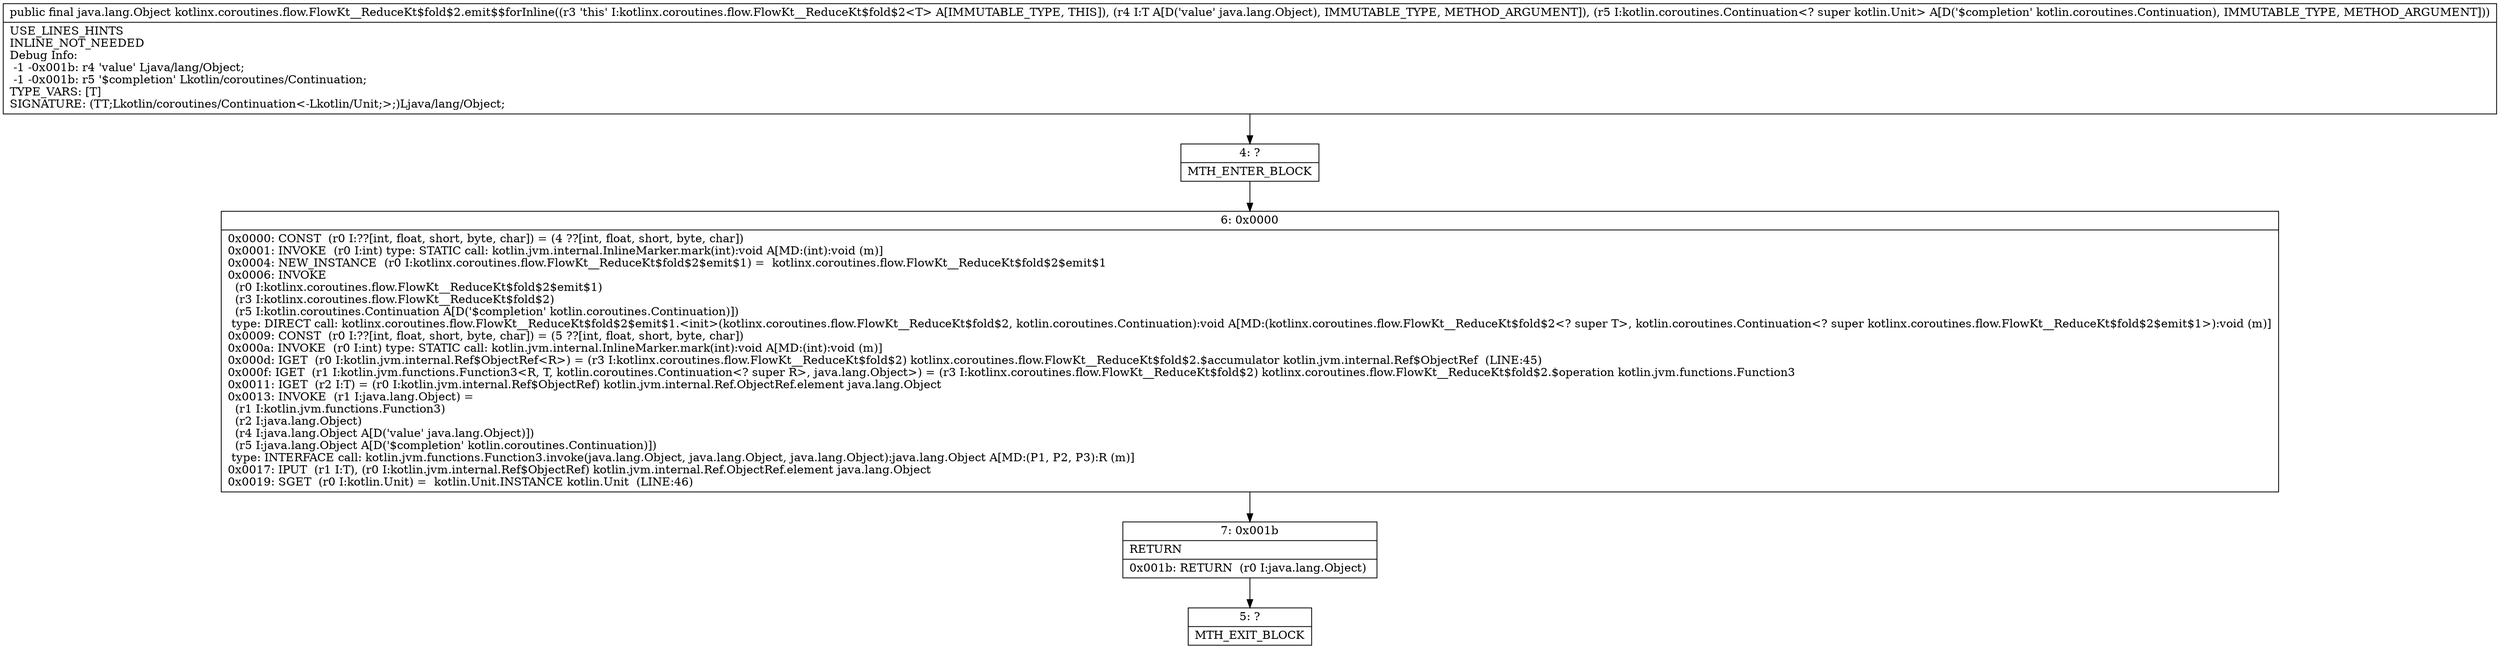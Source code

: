 digraph "CFG forkotlinx.coroutines.flow.FlowKt__ReduceKt$fold$2.emit$$forInline(Ljava\/lang\/Object;Lkotlin\/coroutines\/Continuation;)Ljava\/lang\/Object;" {
Node_4 [shape=record,label="{4\:\ ?|MTH_ENTER_BLOCK\l}"];
Node_6 [shape=record,label="{6\:\ 0x0000|0x0000: CONST  (r0 I:??[int, float, short, byte, char]) = (4 ??[int, float, short, byte, char]) \l0x0001: INVOKE  (r0 I:int) type: STATIC call: kotlin.jvm.internal.InlineMarker.mark(int):void A[MD:(int):void (m)]\l0x0004: NEW_INSTANCE  (r0 I:kotlinx.coroutines.flow.FlowKt__ReduceKt$fold$2$emit$1) =  kotlinx.coroutines.flow.FlowKt__ReduceKt$fold$2$emit$1 \l0x0006: INVOKE  \l  (r0 I:kotlinx.coroutines.flow.FlowKt__ReduceKt$fold$2$emit$1)\l  (r3 I:kotlinx.coroutines.flow.FlowKt__ReduceKt$fold$2)\l  (r5 I:kotlin.coroutines.Continuation A[D('$completion' kotlin.coroutines.Continuation)])\l type: DIRECT call: kotlinx.coroutines.flow.FlowKt__ReduceKt$fold$2$emit$1.\<init\>(kotlinx.coroutines.flow.FlowKt__ReduceKt$fold$2, kotlin.coroutines.Continuation):void A[MD:(kotlinx.coroutines.flow.FlowKt__ReduceKt$fold$2\<? super T\>, kotlin.coroutines.Continuation\<? super kotlinx.coroutines.flow.FlowKt__ReduceKt$fold$2$emit$1\>):void (m)]\l0x0009: CONST  (r0 I:??[int, float, short, byte, char]) = (5 ??[int, float, short, byte, char]) \l0x000a: INVOKE  (r0 I:int) type: STATIC call: kotlin.jvm.internal.InlineMarker.mark(int):void A[MD:(int):void (m)]\l0x000d: IGET  (r0 I:kotlin.jvm.internal.Ref$ObjectRef\<R\>) = (r3 I:kotlinx.coroutines.flow.FlowKt__ReduceKt$fold$2) kotlinx.coroutines.flow.FlowKt__ReduceKt$fold$2.$accumulator kotlin.jvm.internal.Ref$ObjectRef  (LINE:45)\l0x000f: IGET  (r1 I:kotlin.jvm.functions.Function3\<R, T, kotlin.coroutines.Continuation\<? super R\>, java.lang.Object\>) = (r3 I:kotlinx.coroutines.flow.FlowKt__ReduceKt$fold$2) kotlinx.coroutines.flow.FlowKt__ReduceKt$fold$2.$operation kotlin.jvm.functions.Function3 \l0x0011: IGET  (r2 I:T) = (r0 I:kotlin.jvm.internal.Ref$ObjectRef) kotlin.jvm.internal.Ref.ObjectRef.element java.lang.Object \l0x0013: INVOKE  (r1 I:java.lang.Object) = \l  (r1 I:kotlin.jvm.functions.Function3)\l  (r2 I:java.lang.Object)\l  (r4 I:java.lang.Object A[D('value' java.lang.Object)])\l  (r5 I:java.lang.Object A[D('$completion' kotlin.coroutines.Continuation)])\l type: INTERFACE call: kotlin.jvm.functions.Function3.invoke(java.lang.Object, java.lang.Object, java.lang.Object):java.lang.Object A[MD:(P1, P2, P3):R (m)]\l0x0017: IPUT  (r1 I:T), (r0 I:kotlin.jvm.internal.Ref$ObjectRef) kotlin.jvm.internal.Ref.ObjectRef.element java.lang.Object \l0x0019: SGET  (r0 I:kotlin.Unit) =  kotlin.Unit.INSTANCE kotlin.Unit  (LINE:46)\l}"];
Node_7 [shape=record,label="{7\:\ 0x001b|RETURN\l|0x001b: RETURN  (r0 I:java.lang.Object) \l}"];
Node_5 [shape=record,label="{5\:\ ?|MTH_EXIT_BLOCK\l}"];
MethodNode[shape=record,label="{public final java.lang.Object kotlinx.coroutines.flow.FlowKt__ReduceKt$fold$2.emit$$forInline((r3 'this' I:kotlinx.coroutines.flow.FlowKt__ReduceKt$fold$2\<T\> A[IMMUTABLE_TYPE, THIS]), (r4 I:T A[D('value' java.lang.Object), IMMUTABLE_TYPE, METHOD_ARGUMENT]), (r5 I:kotlin.coroutines.Continuation\<? super kotlin.Unit\> A[D('$completion' kotlin.coroutines.Continuation), IMMUTABLE_TYPE, METHOD_ARGUMENT]))  | USE_LINES_HINTS\lINLINE_NOT_NEEDED\lDebug Info:\l  \-1 \-0x001b: r4 'value' Ljava\/lang\/Object;\l  \-1 \-0x001b: r5 '$completion' Lkotlin\/coroutines\/Continuation;\lTYPE_VARS: [T]\lSIGNATURE: (TT;Lkotlin\/coroutines\/Continuation\<\-Lkotlin\/Unit;\>;)Ljava\/lang\/Object;\l}"];
MethodNode -> Node_4;Node_4 -> Node_6;
Node_6 -> Node_7;
Node_7 -> Node_5;
}

